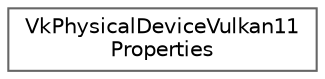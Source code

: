 digraph "类继承关系图"
{
 // LATEX_PDF_SIZE
  bgcolor="transparent";
  edge [fontname=Helvetica,fontsize=10,labelfontname=Helvetica,labelfontsize=10];
  node [fontname=Helvetica,fontsize=10,shape=box,height=0.2,width=0.4];
  rankdir="LR";
  Node0 [id="Node000000",label="VkPhysicalDeviceVulkan11\lProperties",height=0.2,width=0.4,color="grey40", fillcolor="white", style="filled",URL="$struct_vk_physical_device_vulkan11_properties.html",tooltip=" "];
}
